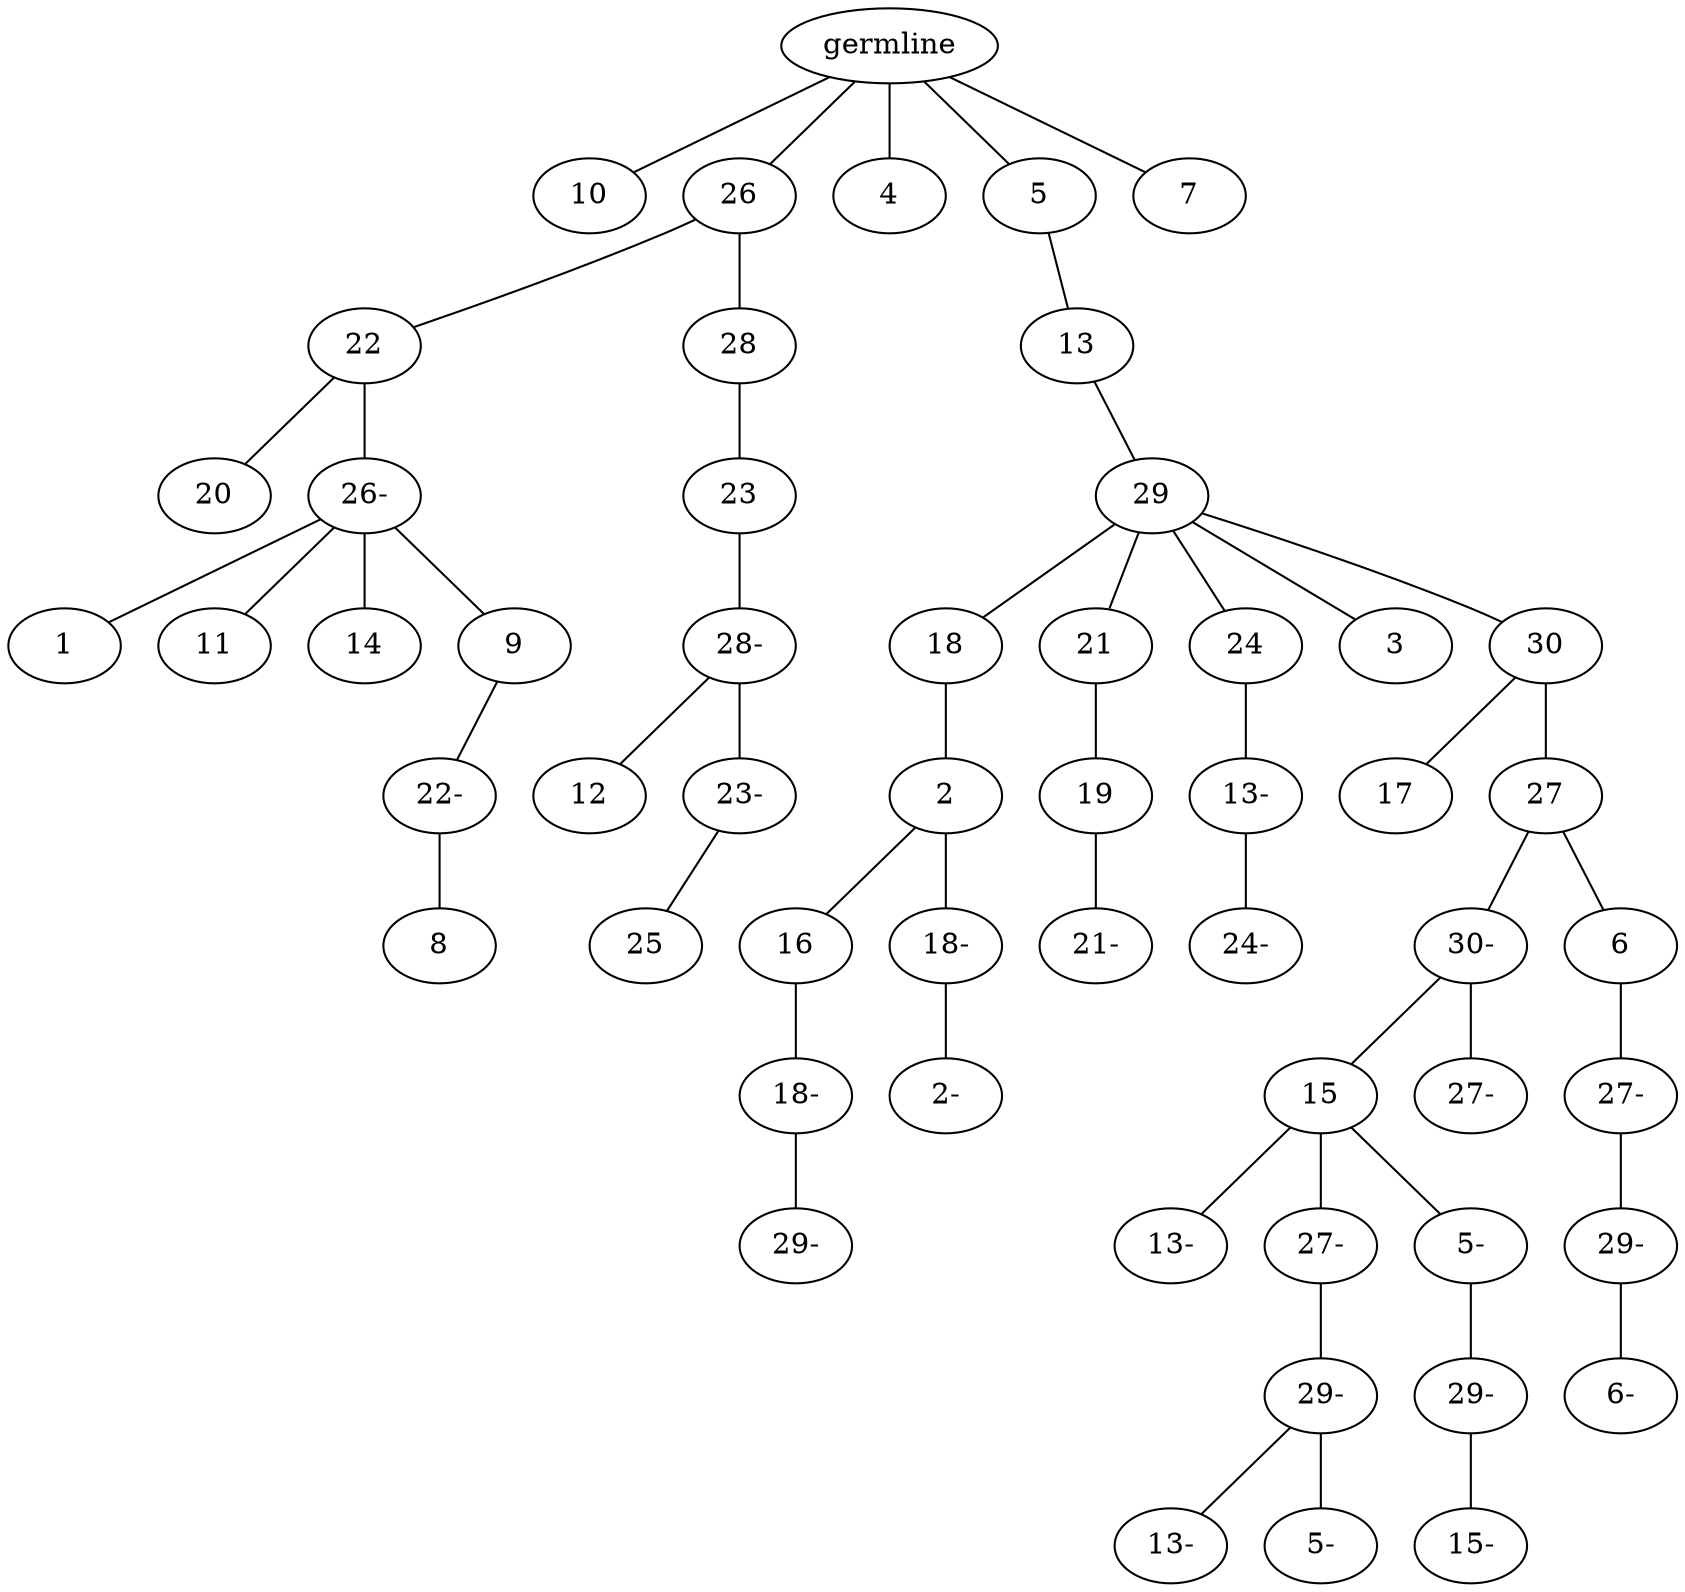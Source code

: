 graph tree {
    "140497942653440" [label="germline"];
    "140497943679280" [label="10"];
    "140497943302880" [label="26"];
    "140497943303696" [label="22"];
    "140497943306096" [label="20"];
    "140497943305712" [label="26-"];
    "140497943195904" [label="1"];
    "140497943196576" [label="11"];
    "140497943199808" [label="14"];
    "140497943201680" [label="9"];
    "140497943202784" [label="22-"];
    "140497943203744" [label="8"];
    "140497943303984" [label="28"];
    "140497943304656" [label="23"];
    "140497943203648" [label="28-"];
    "140497943202928" [label="12"];
    "140497943201056" [label="23-"];
    "140497943203024" [label="25"];
    "140497943199504" [label="4"];
    "140497943196240" [label="5"];
    "140497943303024" [label="13"];
    "140497943201632" [label="29"];
    "140497943202976" [label="18"];
    "140497943252896" [label="2"];
    "140497943249680" [label="16"];
    "140497943251504" [label="18-"];
    "140497943637776" [label="29-"];
    "140497943249872" [label="18-"];
    "140497943249488" [label="2-"];
    "140497943249584" [label="21"];
    "140497943251792" [label="19"];
    "140497943251072" [label="21-"];
    "140497943252560" [label="24"];
    "140497943252704" [label="13-"];
    "140497943250304" [label="24-"];
    "140497943252656" [label="3"];
    "140497943251024" [label="30"];
    "140497943252368" [label="17"];
    "140497943251840" [label="27"];
    "140497943959536" [label="30-"];
    "140497943292992" [label="15"];
    "140497943291648" [label="13-"];
    "140497943293664" [label="27-"];
    "140497943291312" [label="29-"];
    "140497943290208" [label="13-"];
    "140497943292608" [label="5-"];
    "140497943293184" [label="5-"];
    "140497943293088" [label="29-"];
    "140497943293328" [label="15-"];
    "140497943293472" [label="27-"];
    "140497943958528" [label="6"];
    "140497943293376" [label="27-"];
    "140497943290352" [label="29-"];
    "140497943291936" [label="6-"];
    "140497943195856" [label="7"];
    "140497942653440" -- "140497943679280";
    "140497942653440" -- "140497943302880";
    "140497942653440" -- "140497943199504";
    "140497942653440" -- "140497943196240";
    "140497942653440" -- "140497943195856";
    "140497943302880" -- "140497943303696";
    "140497943302880" -- "140497943303984";
    "140497943303696" -- "140497943306096";
    "140497943303696" -- "140497943305712";
    "140497943305712" -- "140497943195904";
    "140497943305712" -- "140497943196576";
    "140497943305712" -- "140497943199808";
    "140497943305712" -- "140497943201680";
    "140497943201680" -- "140497943202784";
    "140497943202784" -- "140497943203744";
    "140497943303984" -- "140497943304656";
    "140497943304656" -- "140497943203648";
    "140497943203648" -- "140497943202928";
    "140497943203648" -- "140497943201056";
    "140497943201056" -- "140497943203024";
    "140497943196240" -- "140497943303024";
    "140497943303024" -- "140497943201632";
    "140497943201632" -- "140497943202976";
    "140497943201632" -- "140497943249584";
    "140497943201632" -- "140497943252560";
    "140497943201632" -- "140497943252656";
    "140497943201632" -- "140497943251024";
    "140497943202976" -- "140497943252896";
    "140497943252896" -- "140497943249680";
    "140497943252896" -- "140497943249872";
    "140497943249680" -- "140497943251504";
    "140497943251504" -- "140497943637776";
    "140497943249872" -- "140497943249488";
    "140497943249584" -- "140497943251792";
    "140497943251792" -- "140497943251072";
    "140497943252560" -- "140497943252704";
    "140497943252704" -- "140497943250304";
    "140497943251024" -- "140497943252368";
    "140497943251024" -- "140497943251840";
    "140497943251840" -- "140497943959536";
    "140497943251840" -- "140497943958528";
    "140497943959536" -- "140497943292992";
    "140497943959536" -- "140497943293472";
    "140497943292992" -- "140497943291648";
    "140497943292992" -- "140497943293664";
    "140497943292992" -- "140497943293184";
    "140497943293664" -- "140497943291312";
    "140497943291312" -- "140497943290208";
    "140497943291312" -- "140497943292608";
    "140497943293184" -- "140497943293088";
    "140497943293088" -- "140497943293328";
    "140497943958528" -- "140497943293376";
    "140497943293376" -- "140497943290352";
    "140497943290352" -- "140497943291936";
}
